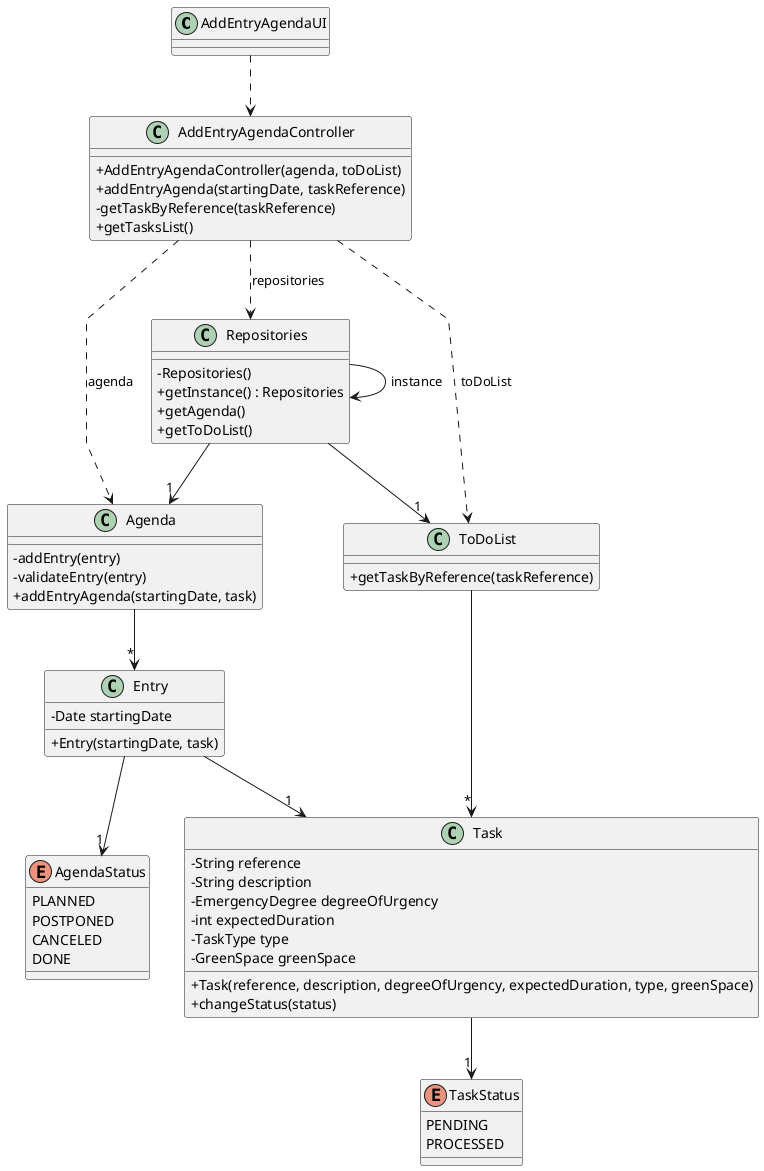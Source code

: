 @startuml
'skinparam monochrome true
skinparam packageStyle rectangle
skinparam shadowing false
skinparam linetype polyline
'skinparam linetype orto

skinparam classAttributeIconSize 0

'left to right direction

class AddEntryAgendaUI {
}

class AddEntryAgendaController {
    +AddEntryAgendaController(agenda, toDoList)
    +addEntryAgenda(startingDate, taskReference)
    -getTaskByReference(taskReference)
    +getTasksList()
}

class Agenda {
    -addEntry(entry)
    -validateEntry(entry)
    +addEntryAgenda(startingDate, task)
}

class Entry {
    -Date startingDate
    +Entry(startingDate, task)
}

class ToDoList {
    +getTaskByReference(taskReference)
}

class Task {
    -String reference
    -String description
    -EmergencyDegree degreeOfUrgency
    -int expectedDuration
    -TaskType type
    -GreenSpace greenSpace
    +Task(reference, description, degreeOfUrgency, expectedDuration, type, greenSpace)
    +changeStatus(status)
}

class Repositories {
    - Repositories()
    + getInstance() : Repositories
    + getAgenda()
    + getToDoList()
}

enum AgendaStatus {
    PLANNED
    POSTPONED
    CANCELED
    DONE
}

enum TaskStatus {
    PENDING
    PROCESSED
}

AddEntryAgendaUI ..> AddEntryAgendaController
AddEntryAgendaController ..> Repositories: repositories
AddEntryAgendaController ..> Agenda: agenda
AddEntryAgendaController ..> ToDoList: toDoList
Repositories --> Repositories: instance
Repositories --> "1" Agenda
Repositories --> "1" ToDoList
Agenda --> "*" Entry
ToDoList --> "*" Task
Entry --> "1" Task
Entry --> "1" AgendaStatus
Task --> "1" TaskStatus

@enduml